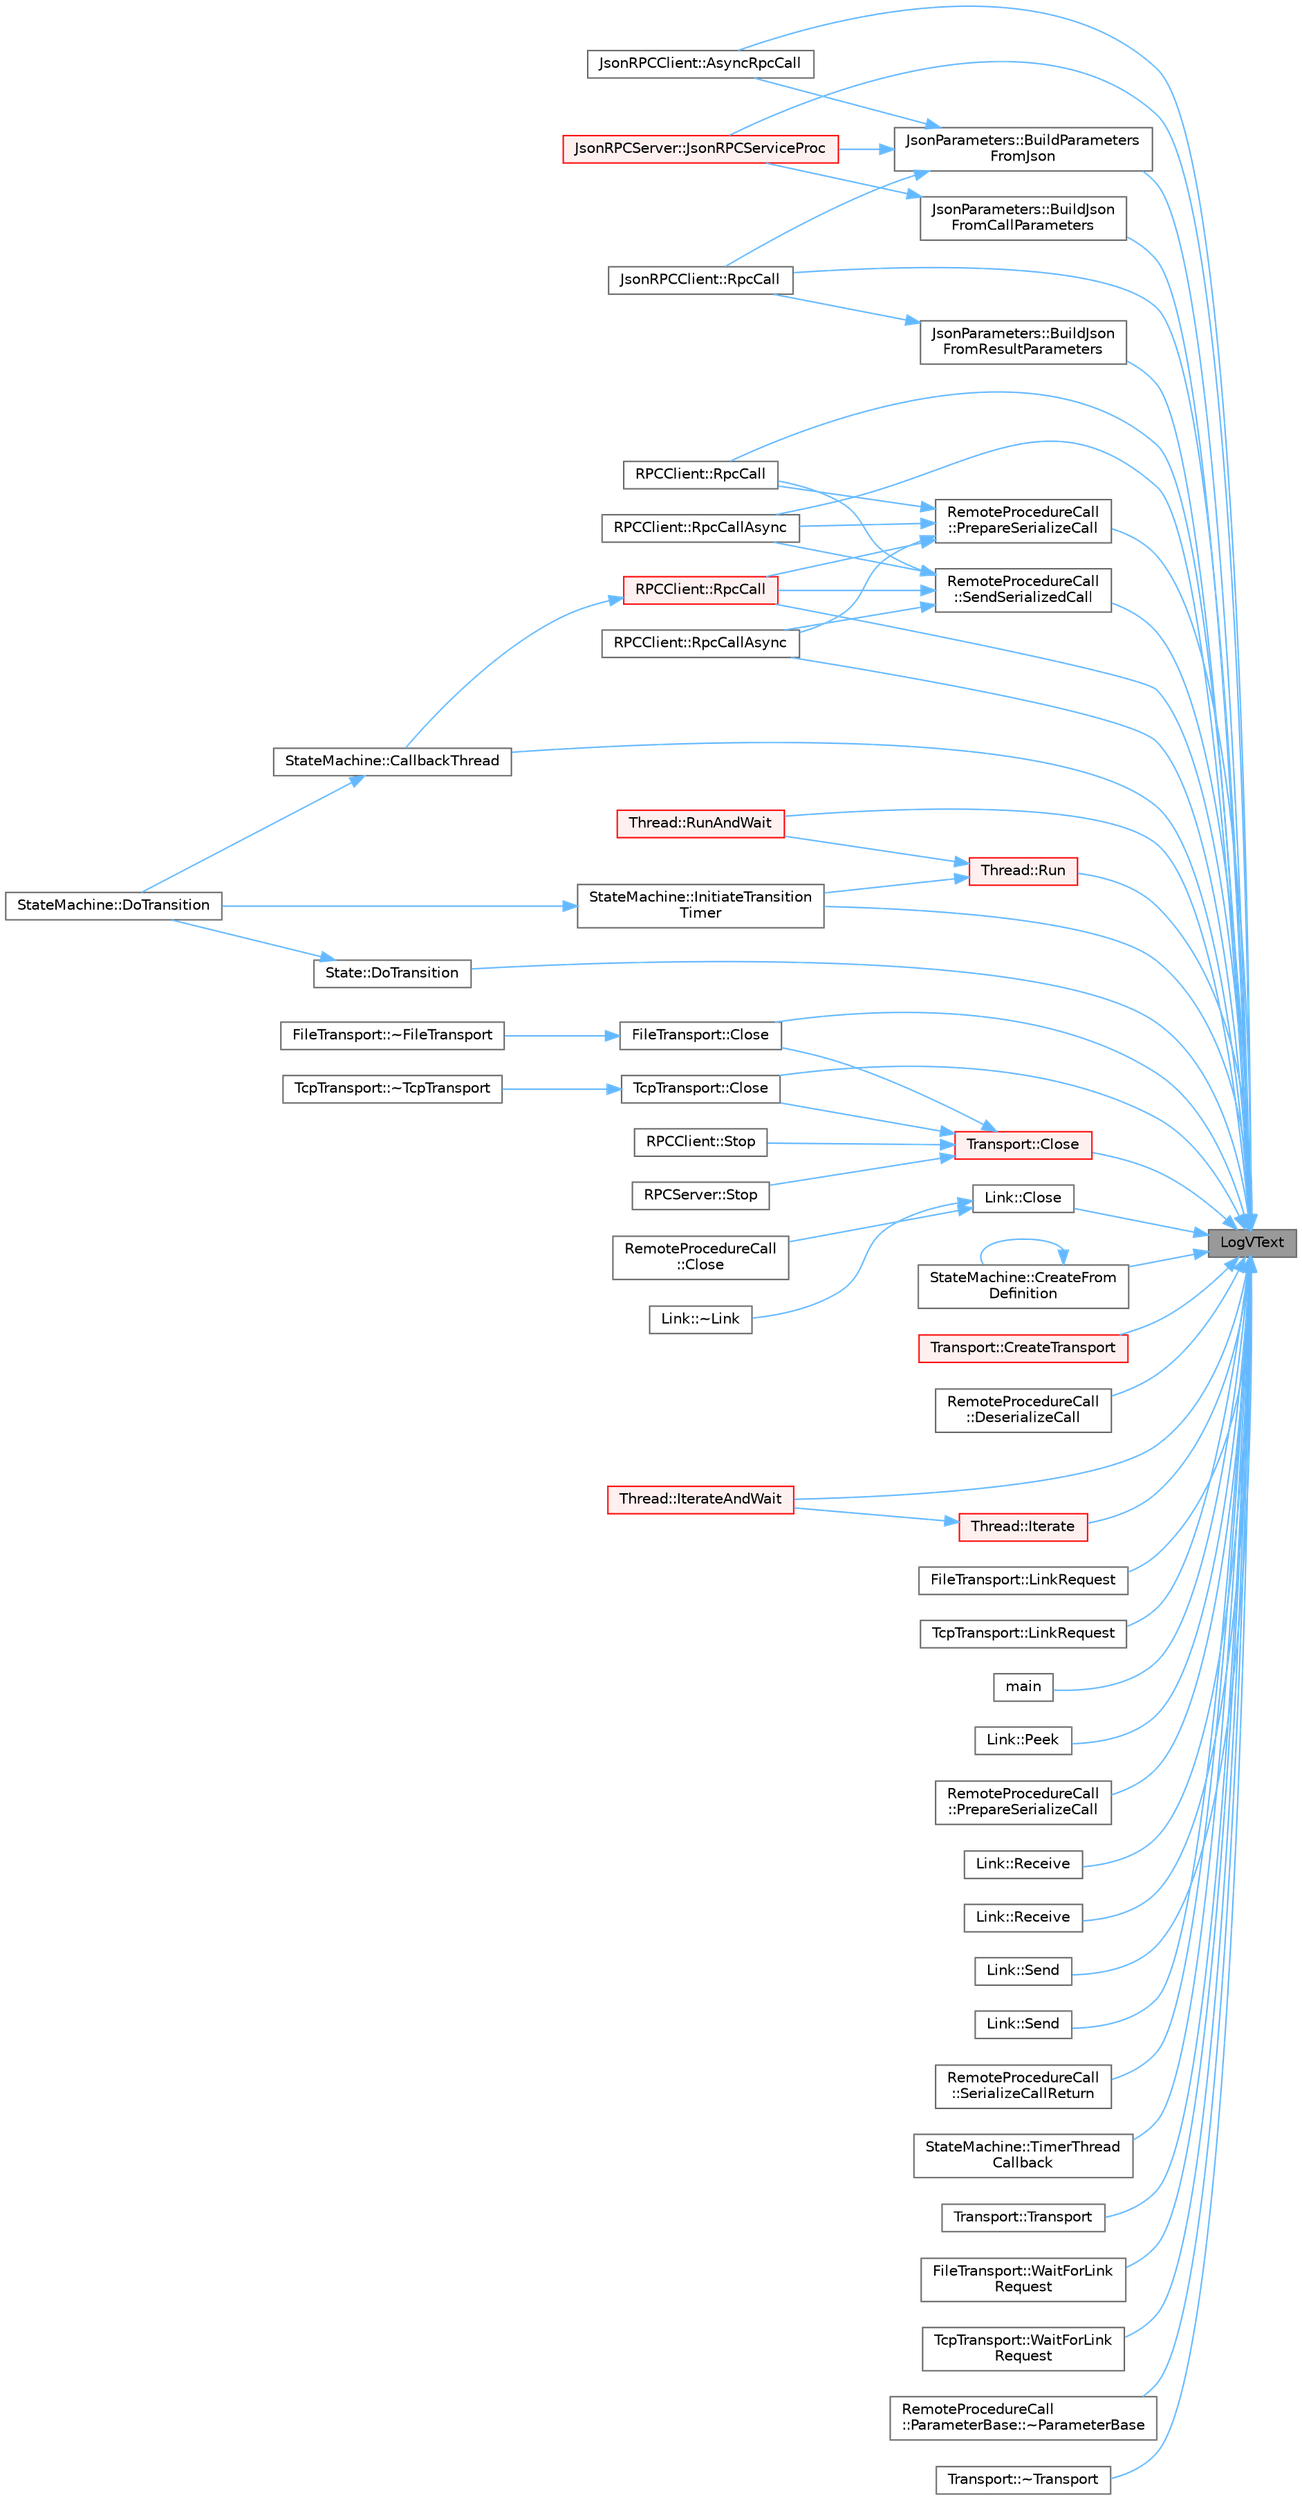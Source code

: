 digraph "LogVText"
{
 // LATEX_PDF_SIZE
  bgcolor="transparent";
  edge [fontname=Helvetica,fontsize=10,labelfontname=Helvetica,labelfontsize=10];
  node [fontname=Helvetica,fontsize=10,shape=box,height=0.2,width=0.4];
  rankdir="RL";
  Node1 [id="Node000001",label="LogVText",height=0.2,width=0.4,color="gray40", fillcolor="grey60", style="filled", fontcolor="black",tooltip=" "];
  Node1 -> Node2 [id="edge1_Node000001_Node000002",dir="back",color="steelblue1",style="solid",tooltip=" "];
  Node2 [id="Node000002",label="JsonRPCClient::AsyncRpcCall",height=0.2,width=0.4,color="grey40", fillcolor="white", style="filled",URL="$class_json_r_p_c_client.html#abf8bb63c63982a3a2ec57c1ef39d51cd",tooltip=" "];
  Node1 -> Node3 [id="edge2_Node000001_Node000003",dir="back",color="steelblue1",style="solid",tooltip=" "];
  Node3 [id="Node000003",label="JsonParameters::BuildJson\lFromCallParameters",height=0.2,width=0.4,color="grey40", fillcolor="white", style="filled",URL="$class_json_parameters.html#ad5597287648a176fe6ea5375c0dd873c",tooltip=" "];
  Node3 -> Node4 [id="edge3_Node000003_Node000004",dir="back",color="steelblue1",style="solid",tooltip=" "];
  Node4 [id="Node000004",label="JsonRPCServer::JsonRPCServiceProc",height=0.2,width=0.4,color="red", fillcolor="#FFF0F0", style="filled",URL="$class_json_r_p_c_server.html#ad5c173c2db39c0f15a13a01ecad874da",tooltip=" "];
  Node1 -> Node7 [id="edge4_Node000001_Node000007",dir="back",color="steelblue1",style="solid",tooltip=" "];
  Node7 [id="Node000007",label="JsonParameters::BuildJson\lFromResultParameters",height=0.2,width=0.4,color="grey40", fillcolor="white", style="filled",URL="$class_json_parameters.html#adf9346ec92bea02dc136b17d378cdebc",tooltip=" "];
  Node7 -> Node8 [id="edge5_Node000007_Node000008",dir="back",color="steelblue1",style="solid",tooltip=" "];
  Node8 [id="Node000008",label="JsonRPCClient::RpcCall",height=0.2,width=0.4,color="grey40", fillcolor="white", style="filled",URL="$class_json_r_p_c_client.html#a81f0ec4cc1f77ed57668880cd40414ba",tooltip=" "];
  Node1 -> Node9 [id="edge6_Node000001_Node000009",dir="back",color="steelblue1",style="solid",tooltip=" "];
  Node9 [id="Node000009",label="JsonParameters::BuildParameters\lFromJson",height=0.2,width=0.4,color="grey40", fillcolor="white", style="filled",URL="$class_json_parameters.html#af0c0b39d4698688e32c9bf1cf2575084",tooltip=" "];
  Node9 -> Node2 [id="edge7_Node000009_Node000002",dir="back",color="steelblue1",style="solid",tooltip=" "];
  Node9 -> Node4 [id="edge8_Node000009_Node000004",dir="back",color="steelblue1",style="solid",tooltip=" "];
  Node9 -> Node8 [id="edge9_Node000009_Node000008",dir="back",color="steelblue1",style="solid",tooltip=" "];
  Node1 -> Node10 [id="edge10_Node000001_Node000010",dir="back",color="steelblue1",style="solid",tooltip=" "];
  Node10 [id="Node000010",label="StateMachine::CallbackThread",height=0.2,width=0.4,color="grey40", fillcolor="white", style="filled",URL="$class_state_machine.html#a650177fcdb065e12880e94405fa8036c",tooltip="Creates and starts a new thread to call a transition callback."];
  Node10 -> Node11 [id="edge11_Node000010_Node000011",dir="back",color="steelblue1",style="solid",tooltip=" "];
  Node11 [id="Node000011",label="StateMachine::DoTransition",height=0.2,width=0.4,color="grey40", fillcolor="white", style="filled",URL="$class_state_machine.html#ae5864f2f840fca87e1d3229703f681fb",tooltip="Executes the given transition on the current state."];
  Node1 -> Node12 [id="edge12_Node000001_Node000012",dir="back",color="steelblue1",style="solid",tooltip=" "];
  Node12 [id="Node000012",label="FileTransport::Close",height=0.2,width=0.4,color="grey40", fillcolor="white", style="filled",URL="$class_file_transport.html#af830f652af42263a97f2fd924c5f56b9",tooltip=" "];
  Node12 -> Node13 [id="edge13_Node000012_Node000013",dir="back",color="steelblue1",style="solid",tooltip=" "];
  Node13 [id="Node000013",label="FileTransport::~FileTransport",height=0.2,width=0.4,color="grey40", fillcolor="white", style="filled",URL="$class_file_transport.html#a66475c433459fd8feaa6b5d053fec9ac",tooltip=" "];
  Node1 -> Node14 [id="edge14_Node000001_Node000014",dir="back",color="steelblue1",style="solid",tooltip=" "];
  Node14 [id="Node000014",label="Link::Close",height=0.2,width=0.4,color="grey40", fillcolor="white", style="filled",URL="$class_link.html#a2021d0a1d1d99c6d66ba4673cf6a21f4",tooltip=" "];
  Node14 -> Node15 [id="edge15_Node000014_Node000015",dir="back",color="steelblue1",style="solid",tooltip=" "];
  Node15 [id="Node000015",label="RemoteProcedureCall\l::Close",height=0.2,width=0.4,color="grey40", fillcolor="white", style="filled",URL="$class_remote_procedure_call.html#a31cda1aad54d910ea156ee3a74668805",tooltip=" "];
  Node14 -> Node16 [id="edge16_Node000014_Node000016",dir="back",color="steelblue1",style="solid",tooltip=" "];
  Node16 [id="Node000016",label="Link::~Link",height=0.2,width=0.4,color="grey40", fillcolor="white", style="filled",URL="$class_link.html#a666e442abb3122fe5eb1705f1b2d650d",tooltip=" "];
  Node1 -> Node17 [id="edge17_Node000001_Node000017",dir="back",color="steelblue1",style="solid",tooltip=" "];
  Node17 [id="Node000017",label="TcpTransport::Close",height=0.2,width=0.4,color="grey40", fillcolor="white", style="filled",URL="$class_tcp_transport.html#a2f542f820033b09b18f8bdb5b1e358c0",tooltip=" "];
  Node17 -> Node18 [id="edge18_Node000017_Node000018",dir="back",color="steelblue1",style="solid",tooltip=" "];
  Node18 [id="Node000018",label="TcpTransport::~TcpTransport",height=0.2,width=0.4,color="grey40", fillcolor="white", style="filled",URL="$class_tcp_transport.html#ab203d6679e0a43ebbe20202ee2a5a467",tooltip=" "];
  Node1 -> Node19 [id="edge19_Node000001_Node000019",dir="back",color="steelblue1",style="solid",tooltip=" "];
  Node19 [id="Node000019",label="Transport::Close",height=0.2,width=0.4,color="red", fillcolor="#FFF0F0", style="filled",URL="$class_transport.html#a999a45e65a145dc7d0af3f493b118134",tooltip=" "];
  Node19 -> Node12 [id="edge20_Node000019_Node000012",dir="back",color="steelblue1",style="solid",tooltip=" "];
  Node19 -> Node17 [id="edge21_Node000019_Node000017",dir="back",color="steelblue1",style="solid",tooltip=" "];
  Node19 -> Node20 [id="edge22_Node000019_Node000020",dir="back",color="steelblue1",style="solid",tooltip=" "];
  Node20 [id="Node000020",label="RPCClient::Stop",height=0.2,width=0.4,color="grey40", fillcolor="white", style="filled",URL="$class_r_p_c_client.html#a380e02c5b8dfd35f1e9684a932c74cf8",tooltip="Stops the associated transport."];
  Node19 -> Node21 [id="edge23_Node000019_Node000021",dir="back",color="steelblue1",style="solid",tooltip=" "];
  Node21 [id="Node000021",label="RPCServer::Stop",height=0.2,width=0.4,color="grey40", fillcolor="white", style="filled",URL="$class_r_p_c_server.html#afa561558cb0ceafb0556c4fd34e44683",tooltip="Stops the associated transport."];
  Node1 -> Node23 [id="edge24_Node000001_Node000023",dir="back",color="steelblue1",style="solid",tooltip=" "];
  Node23 [id="Node000023",label="StateMachine::CreateFrom\lDefinition",height=0.2,width=0.4,color="grey40", fillcolor="white", style="filled",URL="$class_state_machine.html#a9e282b1b3524dc89ef69c4022bd629f5",tooltip="This factory method creates a state machine from the given definition."];
  Node23 -> Node23 [id="edge25_Node000023_Node000023",dir="back",color="steelblue1",style="solid",tooltip=" "];
  Node1 -> Node24 [id="edge26_Node000001_Node000024",dir="back",color="steelblue1",style="solid",tooltip=" "];
  Node24 [id="Node000024",label="Transport::CreateTransport",height=0.2,width=0.4,color="red", fillcolor="#FFF0F0", style="filled",URL="$class_transport.html#a11ae89ffd0a9e9e33693aaf31f618335",tooltip="Returns a newly created transport for the given transport type."];
  Node1 -> Node27 [id="edge27_Node000001_Node000027",dir="back",color="steelblue1",style="solid",tooltip=" "];
  Node27 [id="Node000027",label="RemoteProcedureCall\l::DeserializeCall",height=0.2,width=0.4,color="grey40", fillcolor="white", style="filled",URL="$class_remote_procedure_call.html#afc6a96b761184e15d3e912840b7ead53",tooltip="Deserializes a function call byte stream built by SerializeCall."];
  Node1 -> Node28 [id="edge28_Node000001_Node000028",dir="back",color="steelblue1",style="solid",tooltip=" "];
  Node28 [id="Node000028",label="State::DoTransition",height=0.2,width=0.4,color="grey40", fillcolor="white", style="filled",URL="$class_state.html#a99a1d13a86063d8d5376d31657c2c7ff",tooltip="Executes the given transition on this, DOES NOT CALL the associated callback."];
  Node28 -> Node11 [id="edge29_Node000028_Node000011",dir="back",color="steelblue1",style="solid",tooltip=" "];
  Node1 -> Node29 [id="edge30_Node000001_Node000029",dir="back",color="steelblue1",style="solid",tooltip=" "];
  Node29 [id="Node000029",label="StateMachine::InitiateTransition\lTimer",height=0.2,width=0.4,color="grey40", fillcolor="white", style="filled",URL="$class_state_machine.html#aa96ba26b9aff8774aacb302af3dd7fe8",tooltip="Clears the current transition timer (timeout) if any, then sets a new transition timer to the the giv..."];
  Node29 -> Node11 [id="edge31_Node000029_Node000011",dir="back",color="steelblue1",style="solid",tooltip=" "];
  Node1 -> Node30 [id="edge32_Node000001_Node000030",dir="back",color="steelblue1",style="solid",tooltip=" "];
  Node30 [id="Node000030",label="Thread::Iterate",height=0.2,width=0.4,color="red", fillcolor="#FFF0F0", style="filled",URL="$class_thread.html#af0eb13dd34fb8547d10d4341246b8e03",tooltip=" "];
  Node30 -> Node32 [id="edge33_Node000030_Node000032",dir="back",color="steelblue1",style="solid",tooltip=" "];
  Node32 [id="Node000032",label="Thread::IterateAndWait",height=0.2,width=0.4,color="red", fillcolor="#FFF0F0", style="filled",URL="$class_thread.html#a41b5c7adb2c080981c373d3d35c69e0d",tooltip=" "];
  Node1 -> Node32 [id="edge34_Node000001_Node000032",dir="back",color="steelblue1",style="solid",tooltip=" "];
  Node1 -> Node4 [id="edge35_Node000001_Node000004",dir="back",color="steelblue1",style="solid",tooltip=" "];
  Node1 -> Node34 [id="edge36_Node000001_Node000034",dir="back",color="steelblue1",style="solid",tooltip=" "];
  Node34 [id="Node000034",label="FileTransport::LinkRequest",height=0.2,width=0.4,color="grey40", fillcolor="white", style="filled",URL="$class_file_transport.html#a965eb3b1fc4f3a7925ed2673f78217b3",tooltip="Connects to a server blocked on WaitLinkRequest and returns the resulting link."];
  Node1 -> Node35 [id="edge37_Node000001_Node000035",dir="back",color="steelblue1",style="solid",tooltip=" "];
  Node35 [id="Node000035",label="TcpTransport::LinkRequest",height=0.2,width=0.4,color="grey40", fillcolor="white", style="filled",URL="$class_tcp_transport.html#a38e44ece2b10ba5c8c374357f3e785c2",tooltip="Connects to a server blocked on WaitLinkRequest and returns the resulting link."];
  Node1 -> Node36 [id="edge38_Node000001_Node000036",dir="back",color="steelblue1",style="solid",tooltip=" "];
  Node36 [id="Node000036",label="main",height=0.2,width=0.4,color="grey40", fillcolor="white", style="filled",URL="$main_8c.html#a3c04138a5bfe5d72780bb7e82a18e627",tooltip=" "];
  Node1 -> Node37 [id="edge39_Node000001_Node000037",dir="back",color="steelblue1",style="solid",tooltip=" "];
  Node37 [id="Node000037",label="Link::Peek",height=0.2,width=0.4,color="grey40", fillcolor="white", style="filled",URL="$class_link.html#a8ed27120a9874765f7eae32927524b81",tooltip="Peeks up to data_len bytes into byte_buffer from the linked peer. This a blocking potentially non com..."];
  Node1 -> Node38 [id="edge40_Node000001_Node000038",dir="back",color="steelblue1",style="solid",tooltip=" "];
  Node38 [id="Node000038",label="RemoteProcedureCall\l::PrepareSerializeCall",height=0.2,width=0.4,color="grey40", fillcolor="white", style="filled",URL="$class_remote_procedure_call.html#aab9a51151b6cdb7f447e6178639e4f95",tooltip=" "];
  Node1 -> Node39 [id="edge41_Node000001_Node000039",dir="back",color="steelblue1",style="solid",tooltip=" "];
  Node39 [id="Node000039",label="RemoteProcedureCall\l::PrepareSerializeCall",height=0.2,width=0.4,color="grey40", fillcolor="white", style="filled",URL="$class_remote_procedure_call.html#a5b660d14ec46ce03d08bb3658e7f1b31",tooltip=" "];
  Node39 -> Node40 [id="edge42_Node000039_Node000040",dir="back",color="steelblue1",style="solid",tooltip=" "];
  Node40 [id="Node000040",label="RPCClient::RpcCall",height=0.2,width=0.4,color="grey40", fillcolor="white", style="filled",URL="$class_r_p_c_client.html#a8fcb792dbb6b1b3a3c963589f42050c1",tooltip=" "];
  Node39 -> Node41 [id="edge43_Node000039_Node000041",dir="back",color="steelblue1",style="solid",tooltip=" "];
  Node41 [id="Node000041",label="RPCClient::RpcCall",height=0.2,width=0.4,color="red", fillcolor="#FFF0F0", style="filled",URL="$class_r_p_c_client.html#aafa4b8e67880abb541605fb0e3925af8",tooltip="see RemoteProcedureCall::SerializedCall and RemoteProcedureCall::SendSerializedCall...."];
  Node41 -> Node10 [id="edge44_Node000041_Node000010",dir="back",color="steelblue1",style="solid",tooltip=" "];
  Node39 -> Node43 [id="edge45_Node000039_Node000043",dir="back",color="steelblue1",style="solid",tooltip=" "];
  Node43 [id="Node000043",label="RPCClient::RpcCallAsync",height=0.2,width=0.4,color="grey40", fillcolor="white", style="filled",URL="$class_r_p_c_client.html#accb4bed07366e526bd7e85d59a1d900a",tooltip=" "];
  Node39 -> Node44 [id="edge46_Node000039_Node000044",dir="back",color="steelblue1",style="solid",tooltip=" "];
  Node44 [id="Node000044",label="RPCClient::RpcCallAsync",height=0.2,width=0.4,color="grey40", fillcolor="white", style="filled",URL="$class_r_p_c_client.html#ab3e82b18a51cfdc27b1b249fba614718",tooltip=" "];
  Node1 -> Node45 [id="edge47_Node000001_Node000045",dir="back",color="steelblue1",style="solid",tooltip=" "];
  Node45 [id="Node000045",label="Link::Receive",height=0.2,width=0.4,color="grey40", fillcolor="white", style="filled",URL="$class_link.html#a7e4bc0c466107ddee622e445f39f440a",tooltip="Receives up to data_len bytes into byte_buffer from the linked peer. This a blocking potentially non ..."];
  Node1 -> Node46 [id="edge48_Node000001_Node000046",dir="back",color="steelblue1",style="solid",tooltip=" "];
  Node46 [id="Node000046",label="Link::Receive",height=0.2,width=0.4,color="grey40", fillcolor="white", style="filled",URL="$class_link.html#ae1338c6201643f440f5490111c3f8bc7",tooltip="Receives data_len bytes into byte_buffer from the linked peer. This a blocking complete receive."];
  Node1 -> Node8 [id="edge49_Node000001_Node000008",dir="back",color="steelblue1",style="solid",tooltip=" "];
  Node1 -> Node40 [id="edge50_Node000001_Node000040",dir="back",color="steelblue1",style="solid",tooltip=" "];
  Node1 -> Node41 [id="edge51_Node000001_Node000041",dir="back",color="steelblue1",style="solid",tooltip=" "];
  Node1 -> Node43 [id="edge52_Node000001_Node000043",dir="back",color="steelblue1",style="solid",tooltip=" "];
  Node1 -> Node44 [id="edge53_Node000001_Node000044",dir="back",color="steelblue1",style="solid",tooltip=" "];
  Node1 -> Node47 [id="edge54_Node000001_Node000047",dir="back",color="steelblue1",style="solid",tooltip=" "];
  Node47 [id="Node000047",label="Thread::Run",height=0.2,width=0.4,color="red", fillcolor="#FFF0F0", style="filled",URL="$class_thread.html#aa749371ba8362eaeea768f7d395b3dae",tooltip=" "];
  Node47 -> Node29 [id="edge55_Node000047_Node000029",dir="back",color="steelblue1",style="solid",tooltip=" "];
  Node47 -> Node49 [id="edge56_Node000047_Node000049",dir="back",color="steelblue1",style="solid",tooltip=" "];
  Node49 [id="Node000049",label="Thread::RunAndWait",height=0.2,width=0.4,color="red", fillcolor="#FFF0F0", style="filled",URL="$class_thread.html#adf4a0146595eefa17ccb8d7aacd33b41",tooltip=" "];
  Node1 -> Node49 [id="edge57_Node000001_Node000049",dir="back",color="steelblue1",style="solid",tooltip=" "];
  Node1 -> Node51 [id="edge58_Node000001_Node000051",dir="back",color="steelblue1",style="solid",tooltip=" "];
  Node51 [id="Node000051",label="Link::Send",height=0.2,width=0.4,color="grey40", fillcolor="white", style="filled",URL="$class_link.html#a503fcb0ab4e40494439bcd335e27b7e3",tooltip="Sends up to data_len bytes from byte_buffer to the linked peer. This a blocking potentially non compl..."];
  Node1 -> Node52 [id="edge59_Node000001_Node000052",dir="back",color="steelblue1",style="solid",tooltip=" "];
  Node52 [id="Node000052",label="Link::Send",height=0.2,width=0.4,color="grey40", fillcolor="white", style="filled",URL="$class_link.html#a3f671bd4cd0eb8324033108f4ba06c06",tooltip="Sends data_len bytes from byte_buffer to the linked peer. This a blocking complete send."];
  Node1 -> Node53 [id="edge60_Node000001_Node000053",dir="back",color="steelblue1",style="solid",tooltip=" "];
  Node53 [id="Node000053",label="RemoteProcedureCall\l::SendSerializedCall",height=0.2,width=0.4,color="grey40", fillcolor="white", style="filled",URL="$class_remote_procedure_call.html#a0f9d8970cedb77b3411f620a6e143a3f",tooltip=" "];
  Node53 -> Node40 [id="edge61_Node000053_Node000040",dir="back",color="steelblue1",style="solid",tooltip=" "];
  Node53 -> Node41 [id="edge62_Node000053_Node000041",dir="back",color="steelblue1",style="solid",tooltip=" "];
  Node53 -> Node43 [id="edge63_Node000053_Node000043",dir="back",color="steelblue1",style="solid",tooltip=" "];
  Node53 -> Node44 [id="edge64_Node000053_Node000044",dir="back",color="steelblue1",style="solid",tooltip=" "];
  Node1 -> Node54 [id="edge65_Node000001_Node000054",dir="back",color="steelblue1",style="solid",tooltip=" "];
  Node54 [id="Node000054",label="RemoteProcedureCall\l::SerializeCallReturn",height=0.2,width=0.4,color="grey40", fillcolor="white", style="filled",URL="$class_remote_procedure_call.html#a852eb509c42fef1a40ea1f12670a1a1d",tooltip="Prepare serialized call return byte stream and send it over the associated link."];
  Node1 -> Node55 [id="edge66_Node000001_Node000055",dir="back",color="steelblue1",style="solid",tooltip=" "];
  Node55 [id="Node000055",label="StateMachine::TimerThread\lCallback",height=0.2,width=0.4,color="grey40", fillcolor="white", style="filled",URL="$class_state_machine.html#ab502559100a6bc6d7cbf0bbaff8a6d3a",tooltip=" "];
  Node1 -> Node56 [id="edge67_Node000001_Node000056",dir="back",color="steelblue1",style="solid",tooltip=" "];
  Node56 [id="Node000056",label="Transport::Transport",height=0.2,width=0.4,color="grey40", fillcolor="white", style="filled",URL="$class_transport.html#a36928c178aa490c02aa25b4b12e2bf63",tooltip=" "];
  Node1 -> Node57 [id="edge68_Node000001_Node000057",dir="back",color="steelblue1",style="solid",tooltip=" "];
  Node57 [id="Node000057",label="FileTransport::WaitForLink\lRequest",height=0.2,width=0.4,color="grey40", fillcolor="white", style="filled",URL="$class_file_transport.html#a3e0626b8680c30df4fc402ee74f8b07e",tooltip="Waits for a LinkRequest and returns the resulting link."];
  Node1 -> Node58 [id="edge69_Node000001_Node000058",dir="back",color="steelblue1",style="solid",tooltip=" "];
  Node58 [id="Node000058",label="TcpTransport::WaitForLink\lRequest",height=0.2,width=0.4,color="grey40", fillcolor="white", style="filled",URL="$class_tcp_transport.html#afe9c64d818bc6149333e48e28ab97b28",tooltip="Waits for a LinkRequest and returns the resulting link."];
  Node1 -> Node59 [id="edge70_Node000001_Node000059",dir="back",color="steelblue1",style="solid",tooltip=" "];
  Node59 [id="Node000059",label="RemoteProcedureCall\l::ParameterBase::~ParameterBase",height=0.2,width=0.4,color="grey40", fillcolor="white", style="filled",URL="$class_remote_procedure_call_1_1_parameter_base.html#a811989a41075e76a3bf6a9b97c07e005",tooltip=" "];
  Node1 -> Node60 [id="edge71_Node000001_Node000060",dir="back",color="steelblue1",style="solid",tooltip=" "];
  Node60 [id="Node000060",label="Transport::~Transport",height=0.2,width=0.4,color="grey40", fillcolor="white", style="filled",URL="$class_transport.html#a0d41bb59cb5b3e04dbfee3044e736e8d",tooltip=" "];
}
